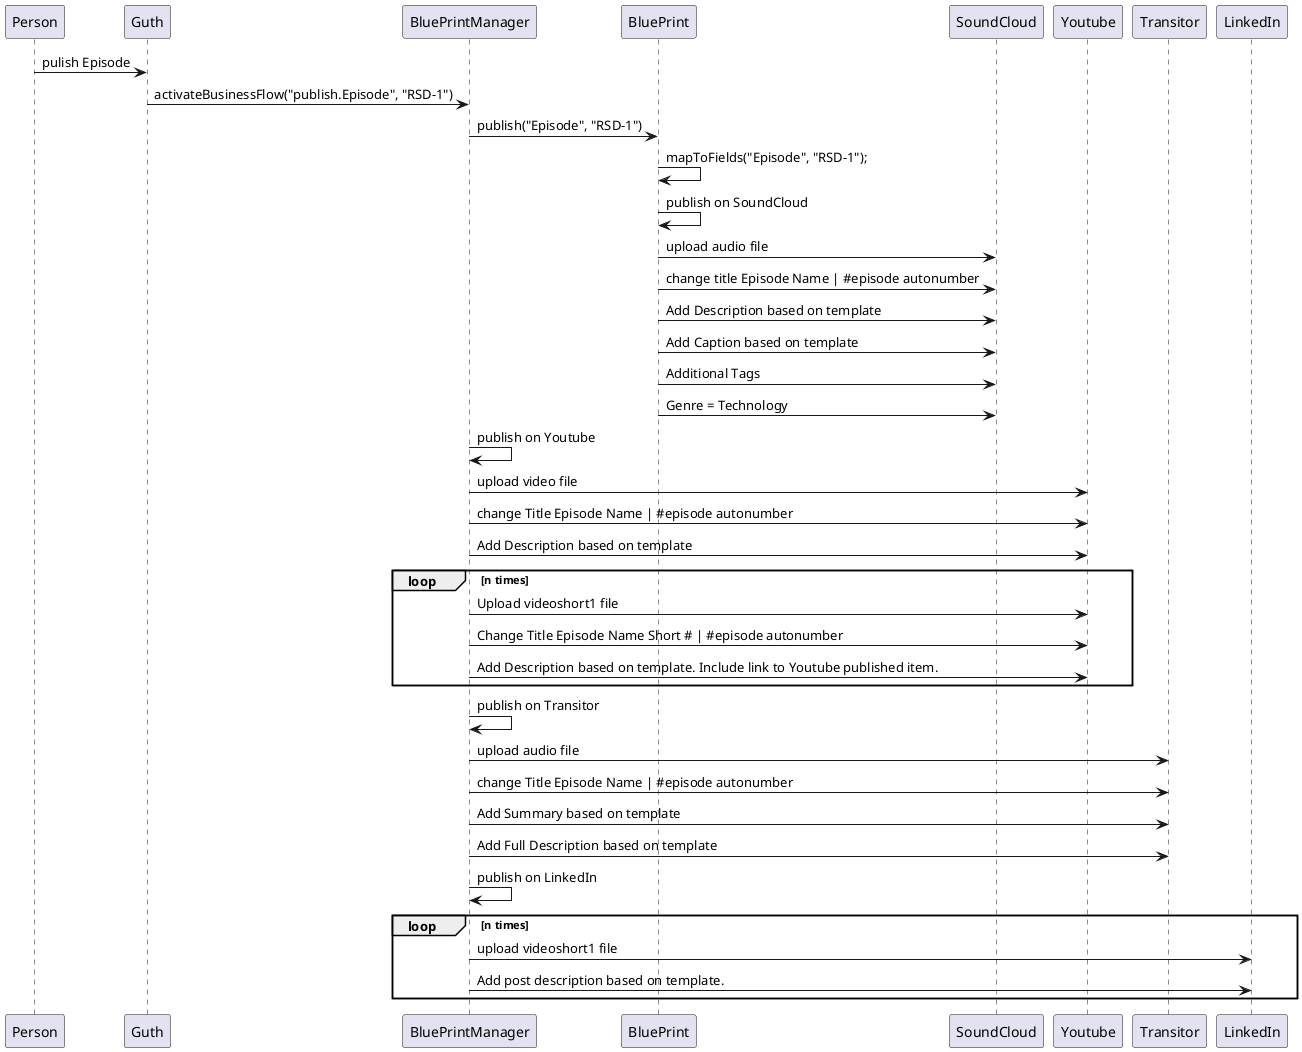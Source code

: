 @startuml

Person -> Guth : pulish Episode
Guth -> BluePrintManager : activateBusinessFlow("publish.Episode", "RSD-1")
BluePrintManager -> BluePrint : publish("Episode", "RSD-1")
BluePrint -> BluePrint : mapToFields("Episode", "RSD-1");
BluePrint -> BluePrint : publish on SoundCloud
BluePrint -> SoundCloud : upload audio file
BluePrint -> SoundCloud : change title Episode Name | #episode autonumber
BluePrint -> SoundCloud: Add Description based on template
BluePrint -> SoundCloud: Add Caption based on template
BluePrint -> SoundCloud : Additional Tags
BluePrint -> SoundCloud : Genre = Technology

BluePrintManager -> BluePrintManager : publish on Youtube
BluePrintManager -> Youtube : upload video file
BluePrintManager -> Youtube : change Title Episode Name | #episode autonumber
BluePrintManager -> Youtube : Add Description based on template
loop n times
BluePrintManager -> Youtube : Upload videoshort1 file
BluePrintManager -> Youtube : Change Title Episode Name Short # | #episode autonumber
BluePrintManager -> Youtube : Add Description based on template. Include link to Youtube published item.
end



BluePrintManager -> BluePrintManager : publish on Transitor
BluePrintManager -> Transitor : upload audio file
BluePrintManager -> Transitor : change Title Episode Name | #episode autonumber
BluePrintManager -> Transitor : Add Summary based on template
BluePrintManager -> Transitor : Add Full Description based on template

BluePrintManager -> BluePrintManager : publish on LinkedIn
loop n times
BluePrintManager -> LinkedIn : upload videoshort1 file
BluePrintManager -> LinkedIn : Add post description based on template.
end


@enduml
